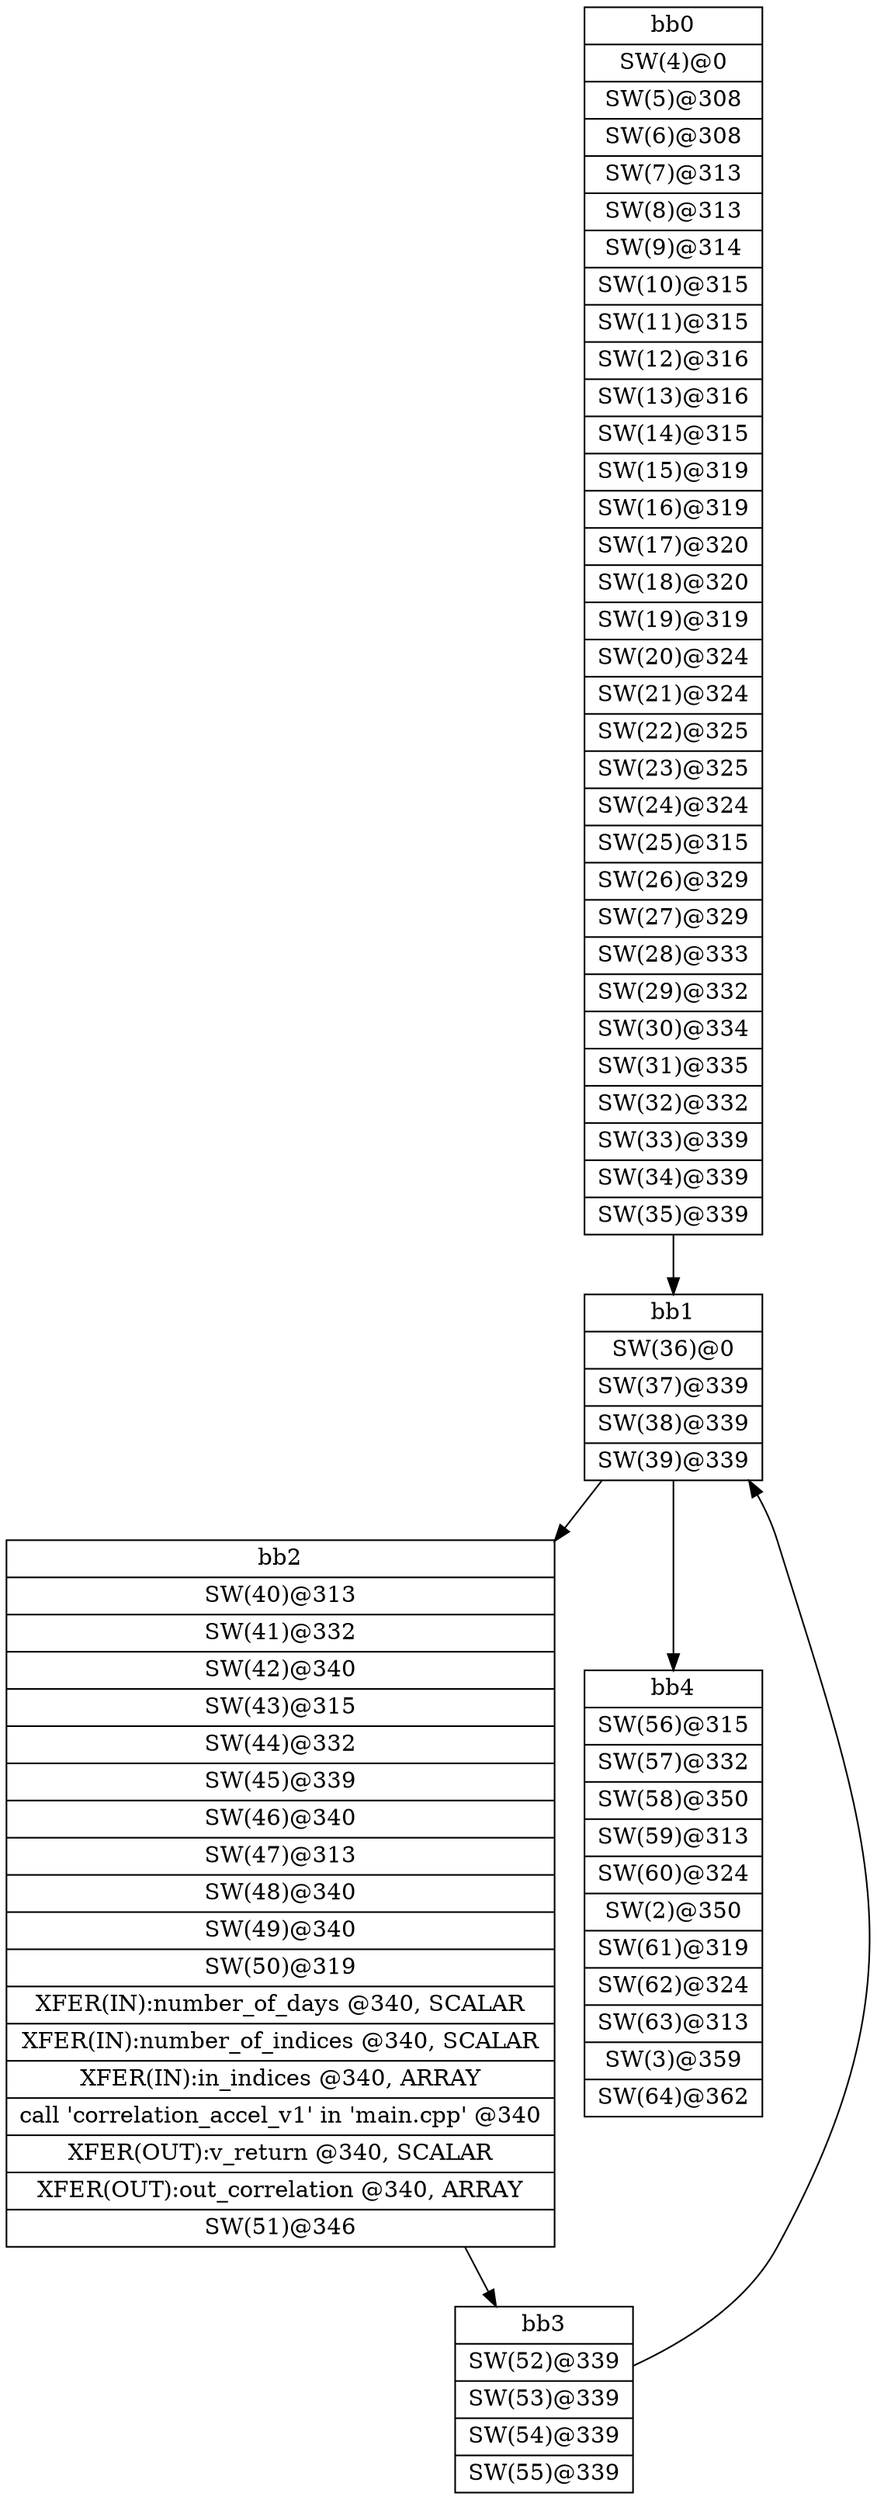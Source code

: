 digraph CDFG {
node [shape=record];
bb0 [shape=record, label = "{bb0|<x0x2c50810>SW(4)@0\n|<x0x2c50430>SW(5)@308\n|<x0x2c50590>SW(6)@308\n|<x0x2c506f0>SW(7)@313\n|<x0x2c0e900>SW(8)@313\n|<x0x2c0ea60>SW(9)@314\n|<x0x2c0ebc0>SW(10)@315\n|<x0x2c0ed20>SW(11)@315\n|<x0x2c0ee80>SW(12)@316\n|<x0x2c0eff0>SW(13)@316\n|<x0x2c0f120>SW(14)@315\n|<x0x2c0f280>SW(15)@319\n|<x0x2c0f3e0>SW(16)@319\n|<x0x2c0f540>SW(17)@320\n|<x0x2c0f6b0>SW(18)@320\n|<x0x2c0f7e0>SW(19)@319\n|<x0x2c0f940>SW(20)@324\n|<x0x2c0faa0>SW(21)@324\n|<x0x2c0fc00>SW(22)@325\n|<x0x2c0fd70>SW(23)@325\n|<x0x2c0fea0>SW(24)@324\n|<x0x2c10000>SW(25)@315\n|<x0x2c10160>SW(26)@329\n|<x0x2c10290>SW(27)@329\n|<x0x2c103e0>SW(28)@333\n|<x0x2c10550>SW(29)@332\n|<x0x2c106c0>SW(30)@334\n|<x0x2c519b0>SW(31)@335\n|<x0x2c53b30>SW(32)@332\n|<x0x2c53ca0>SW(33)@339\n|<x0x2c53de0>SW(34)@339\n|<x0x2c53f40>SW(35)@339\n}"];
bb1 [shape=record, label = "{bb1|<x0x2c51af0>SW(36)@0\n|<x0x2c51bb0>SW(37)@339\n|<x0x2c51d10>SW(38)@339\n|<x0x2c51e50>SW(39)@339\n}"];
bb2 [shape=record, label = "{bb2|<x0x2c51a90>SW(40)@313\n|<x0x2c52130>SW(41)@332\n|<x0x2c522a0>SW(42)@340\n|<x0x2c523e0>SW(43)@315\n|<x0x2c52540>SW(44)@332\n|<x0x2c526b0>SW(45)@339\n|<x0x2c52810>SW(46)@340\n|<x0x2c52950>SW(47)@313\n|<x0x2c52ab0>SW(48)@340\n|<x0x2c52be0>SW(49)@340\n|<x0x2c52d20>SW(50)@319\n|<x0x2c54100>XFER(IN):number_of_days @340, SCALAR\n|<x0x2c54180>XFER(IN):number_of_indices @340, SCALAR\n|<x0x2c54200>XFER(IN):in_indices @340, ARRAY\n|<x0x2c0ad60>call 'correlation_accel_v1' in 'main.cpp' @340\n|<x0x2c54300>XFER(OUT):v_return @340, SCALAR\n|<x0x2c54280>XFER(OUT):out_correlation @340, ARRAY\n|<x0x2c52e80>SW(51)@346\n}"];
bb3 [shape=record, label = "{bb3|<x0x2c52f60>SW(52)@339\n|<x0x2c530c0>SW(53)@339\n|<x0x2c53200>SW(54)@339\n|<x0x2c53360>SW(55)@339\n}"];
bb4 [shape=record, label = "{bb4|<x0x2c51f80>SW(56)@315\n|<x0x2c53690>SW(57)@332\n|<x0x2c53800>SW(58)@350\n|<x0x2c53940>SW(59)@313\n|<x0x2c54020>SW(60)@324\n|<x0x2c0e640>SW(2)@350\n|<x0x2c56190>SW(61)@319\n|<x0x2c562f0>SW(62)@324\n|<x0x2c56450>SW(63)@313\n|<x0x2c0e5e0>SW(3)@359\n|<x0x2c565b0>SW(64)@362\n}"];
bb0 -> bb1
bb1 -> bb2
bb1 -> bb4
bb2 -> bb3
bb3 -> bb1
}
